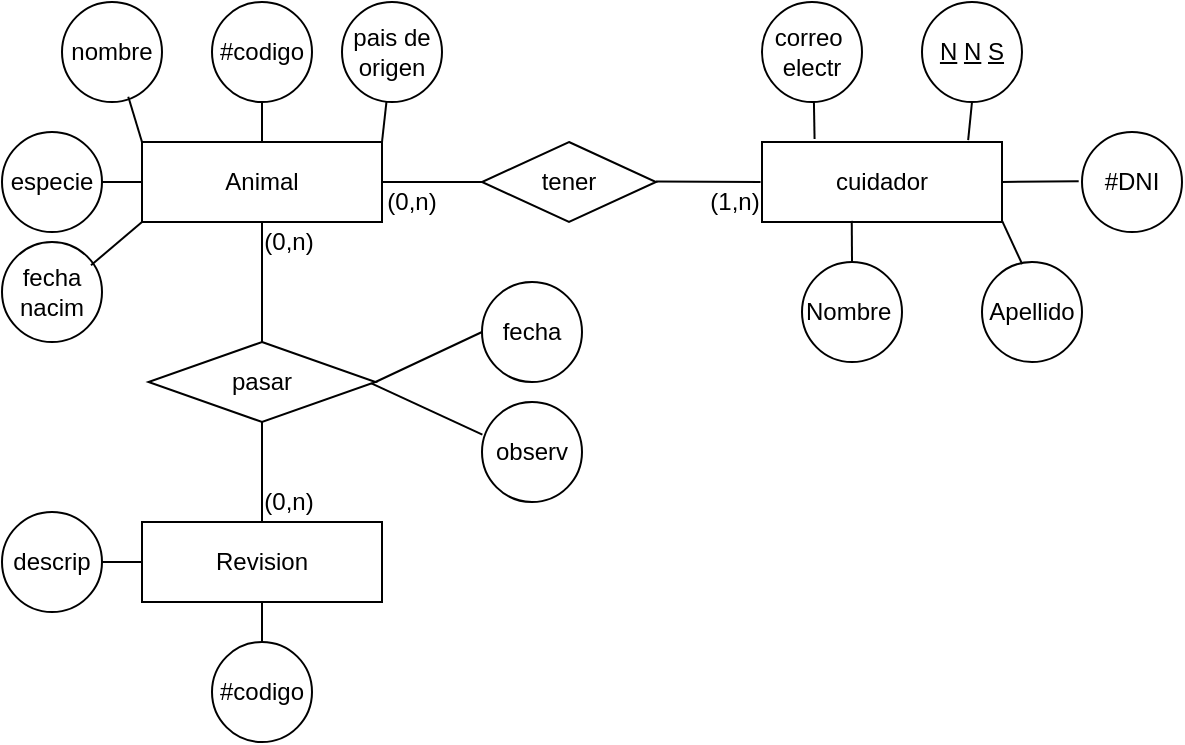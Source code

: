 <mxfile version="21.7.5" type="device">
  <diagram name="Página-1" id="AjcwSsACutpjC7wT9n30">
    <mxGraphModel dx="1658" dy="820" grid="1" gridSize="10" guides="1" tooltips="1" connect="1" arrows="1" fold="1" page="1" pageScale="1" pageWidth="827" pageHeight="1169" math="0" shadow="0">
      <root>
        <mxCell id="0" />
        <mxCell id="1" parent="0" />
        <mxCell id="R8MP6Hg9B6hvJFXuV03A-1" value="Animal" style="rounded=0;whiteSpace=wrap;html=1;" parent="1" vertex="1">
          <mxGeometry x="120" y="120" width="120" height="40" as="geometry" />
        </mxCell>
        <mxCell id="R8MP6Hg9B6hvJFXuV03A-2" value="nombre" style="ellipse;whiteSpace=wrap;html=1;aspect=fixed;" parent="1" vertex="1">
          <mxGeometry x="80" y="50" width="50" height="50" as="geometry" />
        </mxCell>
        <mxCell id="R8MP6Hg9B6hvJFXuV03A-3" value="#codigo" style="ellipse;whiteSpace=wrap;html=1;aspect=fixed;" parent="1" vertex="1">
          <mxGeometry x="155" y="50" width="50" height="50" as="geometry" />
        </mxCell>
        <mxCell id="R8MP6Hg9B6hvJFXuV03A-4" value="especie" style="ellipse;whiteSpace=wrap;html=1;aspect=fixed;" parent="1" vertex="1">
          <mxGeometry x="50" y="115" width="50" height="50" as="geometry" />
        </mxCell>
        <mxCell id="R8MP6Hg9B6hvJFXuV03A-5" value="fecha nacim" style="ellipse;whiteSpace=wrap;html=1;aspect=fixed;" parent="1" vertex="1">
          <mxGeometry x="50" y="170" width="50" height="50" as="geometry" />
        </mxCell>
        <mxCell id="R8MP6Hg9B6hvJFXuV03A-6" value="pais de origen" style="ellipse;whiteSpace=wrap;html=1;aspect=fixed;" parent="1" vertex="1">
          <mxGeometry x="220" y="50" width="50" height="50" as="geometry" />
        </mxCell>
        <mxCell id="R8MP6Hg9B6hvJFXuV03A-7" value="tener" style="rhombus;whiteSpace=wrap;html=1;" parent="1" vertex="1">
          <mxGeometry x="290" y="120" width="87" height="40" as="geometry" />
        </mxCell>
        <mxCell id="R8MP6Hg9B6hvJFXuV03A-8" value="cuidador" style="rounded=0;whiteSpace=wrap;html=1;" parent="1" vertex="1">
          <mxGeometry x="430" y="120" width="120" height="40" as="geometry" />
        </mxCell>
        <mxCell id="R8MP6Hg9B6hvJFXuV03A-10" value="" style="endArrow=none;html=1;rounded=0;exitX=0.5;exitY=0;exitDx=0;exitDy=0;entryX=0.5;entryY=1;entryDx=0;entryDy=0;" parent="1" source="R8MP6Hg9B6hvJFXuV03A-1" target="R8MP6Hg9B6hvJFXuV03A-3" edge="1">
          <mxGeometry width="50" height="50" relative="1" as="geometry">
            <mxPoint x="230" y="130" as="sourcePoint" />
            <mxPoint x="280" y="80" as="targetPoint" />
          </mxGeometry>
        </mxCell>
        <mxCell id="R8MP6Hg9B6hvJFXuV03A-11" value="" style="endArrow=none;html=1;rounded=0;exitX=0;exitY=0;exitDx=0;exitDy=0;entryX=0.663;entryY=0.947;entryDx=0;entryDy=0;entryPerimeter=0;" parent="1" source="R8MP6Hg9B6hvJFXuV03A-1" target="R8MP6Hg9B6hvJFXuV03A-2" edge="1">
          <mxGeometry width="50" height="50" relative="1" as="geometry">
            <mxPoint x="150" y="130" as="sourcePoint" />
            <mxPoint x="200" y="80" as="targetPoint" />
          </mxGeometry>
        </mxCell>
        <mxCell id="R8MP6Hg9B6hvJFXuV03A-12" value="" style="endArrow=none;html=1;rounded=0;exitX=1;exitY=0.5;exitDx=0;exitDy=0;entryX=0;entryY=0.5;entryDx=0;entryDy=0;" parent="1" source="R8MP6Hg9B6hvJFXuV03A-4" target="R8MP6Hg9B6hvJFXuV03A-1" edge="1">
          <mxGeometry width="50" height="50" relative="1" as="geometry">
            <mxPoint x="150" y="130" as="sourcePoint" />
            <mxPoint x="200" y="80" as="targetPoint" />
          </mxGeometry>
        </mxCell>
        <mxCell id="R8MP6Hg9B6hvJFXuV03A-13" value="" style="endArrow=none;html=1;rounded=0;exitX=0.89;exitY=0.233;exitDx=0;exitDy=0;entryX=0;entryY=1;entryDx=0;entryDy=0;exitPerimeter=0;" parent="1" source="R8MP6Hg9B6hvJFXuV03A-5" target="R8MP6Hg9B6hvJFXuV03A-1" edge="1">
          <mxGeometry width="50" height="50" relative="1" as="geometry">
            <mxPoint x="126.85" y="182.65" as="sourcePoint" />
            <mxPoint x="119.85" y="159.65" as="targetPoint" />
          </mxGeometry>
        </mxCell>
        <mxCell id="R8MP6Hg9B6hvJFXuV03A-15" value="" style="endArrow=none;html=1;rounded=0;exitX=1;exitY=0.5;exitDx=0;exitDy=0;entryX=0;entryY=0.5;entryDx=0;entryDy=0;" parent="1" source="R8MP6Hg9B6hvJFXuV03A-1" target="R8MP6Hg9B6hvJFXuV03A-7" edge="1">
          <mxGeometry width="50" height="50" relative="1" as="geometry">
            <mxPoint x="340" y="130" as="sourcePoint" />
            <mxPoint x="390" y="80" as="targetPoint" />
          </mxGeometry>
        </mxCell>
        <mxCell id="R8MP6Hg9B6hvJFXuV03A-16" value="" style="endArrow=none;html=1;rounded=0;exitX=1;exitY=0.5;exitDx=0;exitDy=0;entryX=-0.006;entryY=0.499;entryDx=0;entryDy=0;entryPerimeter=0;" parent="1" target="R8MP6Hg9B6hvJFXuV03A-8" edge="1">
          <mxGeometry width="50" height="50" relative="1" as="geometry">
            <mxPoint x="377" y="139.79" as="sourcePoint" />
            <mxPoint x="427" y="139.79" as="targetPoint" />
          </mxGeometry>
        </mxCell>
        <mxCell id="R8MP6Hg9B6hvJFXuV03A-17" value="(0,n)" style="text;html=1;strokeColor=none;fillColor=none;align=center;verticalAlign=middle;whiteSpace=wrap;rounded=0;" parent="1" vertex="1">
          <mxGeometry x="240" y="137.5" width="30" height="25" as="geometry" />
        </mxCell>
        <mxCell id="R8MP6Hg9B6hvJFXuV03A-18" value="(1,n)" style="text;html=1;strokeColor=none;fillColor=none;align=center;verticalAlign=middle;whiteSpace=wrap;rounded=0;" parent="1" vertex="1">
          <mxGeometry x="403" y="142.5" width="27" height="15" as="geometry" />
        </mxCell>
        <mxCell id="R8MP6Hg9B6hvJFXuV03A-19" value="Nombre&amp;nbsp;" style="ellipse;whiteSpace=wrap;html=1;aspect=fixed;" parent="1" vertex="1">
          <mxGeometry x="450" y="180" width="50" height="50" as="geometry" />
        </mxCell>
        <mxCell id="R8MP6Hg9B6hvJFXuV03A-20" value="Apellido" style="ellipse;whiteSpace=wrap;html=1;aspect=fixed;" parent="1" vertex="1">
          <mxGeometry x="540" y="180" width="50" height="50" as="geometry" />
        </mxCell>
        <mxCell id="R8MP6Hg9B6hvJFXuV03A-21" value="#DNI" style="ellipse;whiteSpace=wrap;html=1;aspect=fixed;" parent="1" vertex="1">
          <mxGeometry x="590" y="115" width="50" height="50" as="geometry" />
        </mxCell>
        <mxCell id="R8MP6Hg9B6hvJFXuV03A-22" value="&lt;u&gt;N&lt;/u&gt; &lt;u&gt;N&lt;/u&gt;&amp;nbsp;&lt;u&gt;S&lt;/u&gt;" style="ellipse;whiteSpace=wrap;html=1;aspect=fixed;" parent="1" vertex="1">
          <mxGeometry x="510" y="50" width="50" height="50" as="geometry" />
        </mxCell>
        <mxCell id="R8MP6Hg9B6hvJFXuV03A-23" value="correo&amp;nbsp;&lt;br&gt;electr" style="ellipse;whiteSpace=wrap;html=1;aspect=fixed;" parent="1" vertex="1">
          <mxGeometry x="430" y="50" width="50" height="50" as="geometry" />
        </mxCell>
        <mxCell id="R8MP6Hg9B6hvJFXuV03A-24" value="" style="endArrow=none;html=1;rounded=0;exitX=0.374;exitY=0.986;exitDx=0;exitDy=0;exitPerimeter=0;" parent="1" source="R8MP6Hg9B6hvJFXuV03A-8" target="R8MP6Hg9B6hvJFXuV03A-19" edge="1">
          <mxGeometry width="50" height="50" relative="1" as="geometry">
            <mxPoint x="470" y="110" as="sourcePoint" />
            <mxPoint x="520" y="60" as="targetPoint" />
          </mxGeometry>
        </mxCell>
        <mxCell id="R8MP6Hg9B6hvJFXuV03A-27" value="" style="endArrow=none;html=1;rounded=0;exitX=0.374;exitY=0.986;exitDx=0;exitDy=0;exitPerimeter=0;entryX=0.402;entryY=0.022;entryDx=0;entryDy=0;entryPerimeter=0;" parent="1" target="R8MP6Hg9B6hvJFXuV03A-20" edge="1">
          <mxGeometry width="50" height="50" relative="1" as="geometry">
            <mxPoint x="550.12" y="159.56" as="sourcePoint" />
            <mxPoint x="550.12" y="180.56" as="targetPoint" />
          </mxGeometry>
        </mxCell>
        <mxCell id="R8MP6Hg9B6hvJFXuV03A-28" value="" style="endArrow=none;html=1;rounded=0;exitX=1;exitY=0.5;exitDx=0;exitDy=0;entryX=-0.033;entryY=0.493;entryDx=0;entryDy=0;entryPerimeter=0;" parent="1" source="R8MP6Hg9B6hvJFXuV03A-8" target="R8MP6Hg9B6hvJFXuV03A-21" edge="1">
          <mxGeometry width="50" height="50" relative="1" as="geometry">
            <mxPoint x="570" y="135" as="sourcePoint" />
            <mxPoint x="579.88" y="156.44" as="targetPoint" />
          </mxGeometry>
        </mxCell>
        <mxCell id="R8MP6Hg9B6hvJFXuV03A-29" value="" style="endArrow=none;html=1;rounded=0;exitX=0.859;exitY=-0.024;exitDx=0;exitDy=0;entryX=0.5;entryY=1;entryDx=0;entryDy=0;exitPerimeter=0;" parent="1" source="R8MP6Hg9B6hvJFXuV03A-8" target="R8MP6Hg9B6hvJFXuV03A-22" edge="1">
          <mxGeometry width="50" height="50" relative="1" as="geometry">
            <mxPoint x="530" y="110.35" as="sourcePoint" />
            <mxPoint x="568" y="110.35" as="targetPoint" />
          </mxGeometry>
        </mxCell>
        <mxCell id="R8MP6Hg9B6hvJFXuV03A-30" value="" style="endArrow=none;html=1;rounded=0;exitX=0.219;exitY=-0.038;exitDx=0;exitDy=0;entryX=0.5;entryY=1;entryDx=0;entryDy=0;exitPerimeter=0;" parent="1" source="R8MP6Hg9B6hvJFXuV03A-8" edge="1">
          <mxGeometry width="50" height="50" relative="1" as="geometry">
            <mxPoint x="453.96" y="119" as="sourcePoint" />
            <mxPoint x="455.96" y="100" as="targetPoint" />
          </mxGeometry>
        </mxCell>
        <mxCell id="R8MP6Hg9B6hvJFXuV03A-32" value="Revision" style="rounded=0;whiteSpace=wrap;html=1;" parent="1" vertex="1">
          <mxGeometry x="120" y="310" width="120" height="40" as="geometry" />
        </mxCell>
        <mxCell id="R8MP6Hg9B6hvJFXuV03A-33" value="" style="endArrow=none;html=1;rounded=0;" parent="1" target="R8MP6Hg9B6hvJFXuV03A-6" edge="1">
          <mxGeometry width="50" height="50" relative="1" as="geometry">
            <mxPoint x="240" y="120" as="sourcePoint" />
            <mxPoint x="290" y="70" as="targetPoint" />
          </mxGeometry>
        </mxCell>
        <mxCell id="R8MP6Hg9B6hvJFXuV03A-34" value="" style="endArrow=none;html=1;rounded=0;exitX=0.5;exitY=0;exitDx=0;exitDy=0;" parent="1" source="R8MP6Hg9B6hvJFXuV03A-36" target="R8MP6Hg9B6hvJFXuV03A-1" edge="1">
          <mxGeometry width="50" height="50" relative="1" as="geometry">
            <mxPoint x="240" y="270" as="sourcePoint" />
            <mxPoint x="290" y="220" as="targetPoint" />
          </mxGeometry>
        </mxCell>
        <mxCell id="R8MP6Hg9B6hvJFXuV03A-37" value="" style="endArrow=none;html=1;rounded=0;exitX=0.5;exitY=0;exitDx=0;exitDy=0;" parent="1" source="R8MP6Hg9B6hvJFXuV03A-32" target="R8MP6Hg9B6hvJFXuV03A-36" edge="1">
          <mxGeometry width="50" height="50" relative="1" as="geometry">
            <mxPoint x="180" y="310" as="sourcePoint" />
            <mxPoint x="180" y="160" as="targetPoint" />
          </mxGeometry>
        </mxCell>
        <mxCell id="R8MP6Hg9B6hvJFXuV03A-36" value="pasar" style="rhombus;whiteSpace=wrap;html=1;" parent="1" vertex="1">
          <mxGeometry x="123.25" y="220" width="113.5" height="40" as="geometry" />
        </mxCell>
        <mxCell id="R8MP6Hg9B6hvJFXuV03A-39" value="descrip" style="ellipse;whiteSpace=wrap;html=1;aspect=fixed;" parent="1" vertex="1">
          <mxGeometry x="50" y="305" width="50" height="50" as="geometry" />
        </mxCell>
        <mxCell id="R8MP6Hg9B6hvJFXuV03A-40" value="fecha" style="ellipse;whiteSpace=wrap;html=1;aspect=fixed;" parent="1" vertex="1">
          <mxGeometry x="290" y="190" width="50" height="50" as="geometry" />
        </mxCell>
        <mxCell id="R8MP6Hg9B6hvJFXuV03A-43" value="" style="endArrow=none;html=1;rounded=0;exitX=0;exitY=0.5;exitDx=0;exitDy=0;" parent="1" source="R8MP6Hg9B6hvJFXuV03A-32" target="R8MP6Hg9B6hvJFXuV03A-39" edge="1">
          <mxGeometry width="50" height="50" relative="1" as="geometry">
            <mxPoint x="250" y="200" as="sourcePoint" />
            <mxPoint x="300" y="150" as="targetPoint" />
          </mxGeometry>
        </mxCell>
        <mxCell id="R8MP6Hg9B6hvJFXuV03A-44" value="" style="endArrow=none;html=1;rounded=0;entryX=0;entryY=0.5;entryDx=0;entryDy=0;exitX=1;exitY=0.5;exitDx=0;exitDy=0;" parent="1" source="R8MP6Hg9B6hvJFXuV03A-36" target="R8MP6Hg9B6hvJFXuV03A-40" edge="1">
          <mxGeometry width="50" height="50" relative="1" as="geometry">
            <mxPoint x="240" y="240" as="sourcePoint" />
            <mxPoint x="300" y="150" as="targetPoint" />
          </mxGeometry>
        </mxCell>
        <mxCell id="R8MP6Hg9B6hvJFXuV03A-46" value="#codigo" style="ellipse;whiteSpace=wrap;html=1;aspect=fixed;" parent="1" vertex="1">
          <mxGeometry x="155" y="370" width="50" height="50" as="geometry" />
        </mxCell>
        <mxCell id="R8MP6Hg9B6hvJFXuV03A-47" value="" style="endArrow=none;html=1;rounded=0;exitX=0.5;exitY=0;exitDx=0;exitDy=0;" parent="1" source="R8MP6Hg9B6hvJFXuV03A-46" target="R8MP6Hg9B6hvJFXuV03A-32" edge="1">
          <mxGeometry width="50" height="50" relative="1" as="geometry">
            <mxPoint x="150" y="300" as="sourcePoint" />
            <mxPoint x="200" y="250" as="targetPoint" />
          </mxGeometry>
        </mxCell>
        <mxCell id="R8MP6Hg9B6hvJFXuV03A-49" value="observ" style="ellipse;whiteSpace=wrap;html=1;aspect=fixed;" parent="1" vertex="1">
          <mxGeometry x="290" y="250" width="50" height="50" as="geometry" />
        </mxCell>
        <mxCell id="R8MP6Hg9B6hvJFXuV03A-50" value="" style="endArrow=none;html=1;rounded=0;exitX=0.982;exitY=0.517;exitDx=0;exitDy=0;exitPerimeter=0;entryX=0.004;entryY=0.327;entryDx=0;entryDy=0;entryPerimeter=0;" parent="1" source="R8MP6Hg9B6hvJFXuV03A-36" target="R8MP6Hg9B6hvJFXuV03A-49" edge="1">
          <mxGeometry width="50" height="50" relative="1" as="geometry">
            <mxPoint x="260" y="290" as="sourcePoint" />
            <mxPoint x="310" y="240" as="targetPoint" />
          </mxGeometry>
        </mxCell>
        <mxCell id="R8MP6Hg9B6hvJFXuV03A-51" value="(0,n)" style="text;html=1;strokeColor=none;fillColor=none;align=center;verticalAlign=middle;whiteSpace=wrap;rounded=0;" parent="1" vertex="1">
          <mxGeometry x="180" y="290" width="26.75" height="20" as="geometry" />
        </mxCell>
        <mxCell id="R8MP6Hg9B6hvJFXuV03A-52" value="(0,n)" style="text;html=1;strokeColor=none;fillColor=none;align=center;verticalAlign=middle;whiteSpace=wrap;rounded=0;" parent="1" vertex="1">
          <mxGeometry x="180" y="160" width="26.75" height="20" as="geometry" />
        </mxCell>
      </root>
    </mxGraphModel>
  </diagram>
</mxfile>
